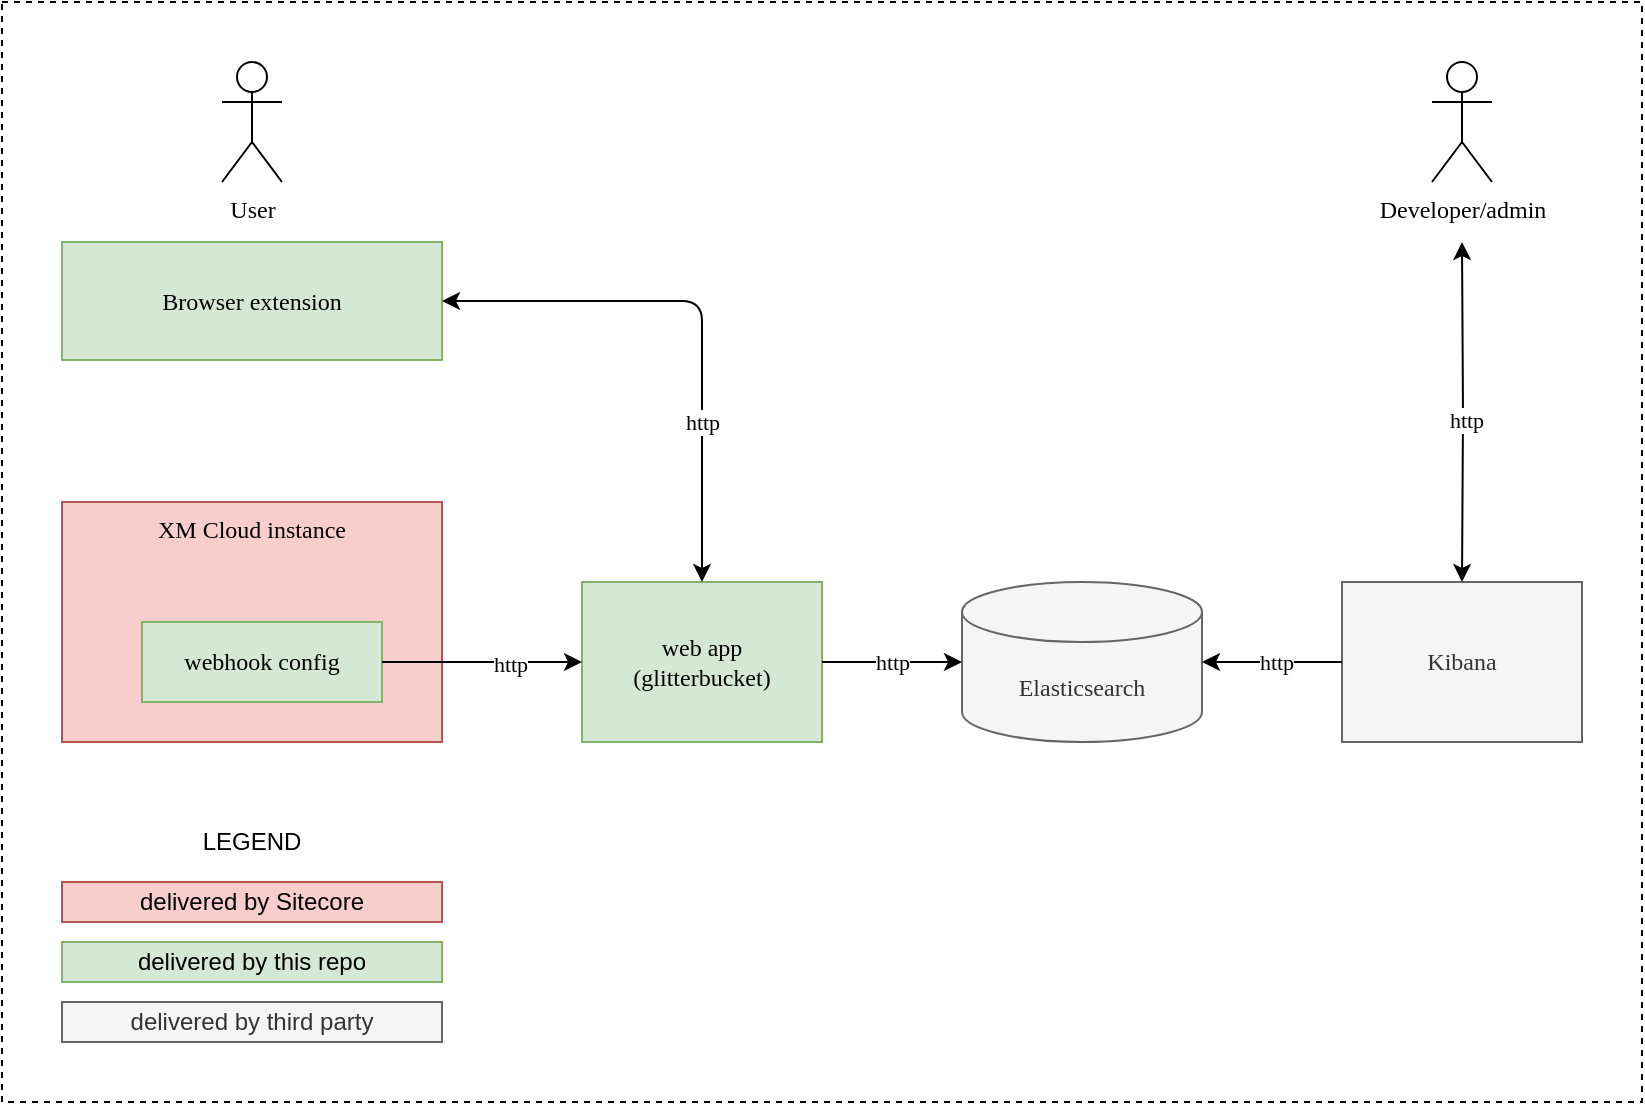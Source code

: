 <mxfile>
    <diagram id="hbv2fyIWGQB-rgWUKbhD" name="Overview">
        <mxGraphModel dx="1603" dy="1133" grid="1" gridSize="10" guides="1" tooltips="1" connect="1" arrows="1" fold="1" page="1" pageScale="1" pageWidth="1169" pageHeight="827" math="0" shadow="0">
            <root>
                <mxCell id="0"/>
                <mxCell id="1" parent="0"/>
                <mxCell id="3" value="" style="rounded=0;whiteSpace=wrap;html=1;fontFamily=Lucida Console;connectable=0;dashed=1;movable=0;recursiveResize=0;" parent="1" vertex="1">
                    <mxGeometry x="20" y="20" width="820" height="550" as="geometry"/>
                </mxCell>
                <mxCell id="7" value="Browser extension" style="rounded=0;whiteSpace=wrap;html=1;verticalAlign=middle;fillColor=#d5e8d4;strokeColor=#82b366;fontStyle=0;fontFamily=Lucida Console;" parent="3" vertex="1">
                    <mxGeometry x="30" y="120" width="190" height="59" as="geometry"/>
                </mxCell>
                <mxCell id="12" value="Elasticsearch" style="shape=cylinder3;whiteSpace=wrap;html=1;boundedLbl=1;backgroundOutline=1;size=15;sketch=0;strokeColor=#666666;fontFamily=Lucida Console;fillColor=#f5f5f5;fontColor=#333333;" parent="3" vertex="1">
                    <mxGeometry x="480" y="290" width="120" height="80" as="geometry"/>
                </mxCell>
                <mxCell id="2" value="XM Cloud instance" style="rounded=0;whiteSpace=wrap;html=1;verticalAlign=top;fillColor=#f8cecc;strokeColor=#b85450;fontStyle=0;fontFamily=Lucida Console;" parent="3" vertex="1">
                    <mxGeometry x="30" y="250" width="190" height="120" as="geometry"/>
                </mxCell>
                <mxCell id="4" value="webhook config" style="rounded=0;whiteSpace=wrap;html=1;sketch=0;strokeColor=#82b366;fontFamily=Lucida Console;fillColor=#d5e8d4;" parent="3" vertex="1">
                    <mxGeometry x="70" y="310" width="120" height="40" as="geometry"/>
                </mxCell>
                <mxCell id="5" value="web app&lt;br&gt;(glitterbucket)" style="rounded=0;whiteSpace=wrap;html=1;sketch=0;strokeColor=#82b366;fontFamily=Lucida Console;fillColor=#d5e8d4;" parent="3" vertex="1">
                    <mxGeometry x="290" y="290" width="120" height="80" as="geometry"/>
                </mxCell>
                <mxCell id="9" value="" style="edgeStyle=orthogonalEdgeStyle;html=1;fontFamily=Lucida Console;entryX=0.5;entryY=0;entryDx=0;entryDy=0;startArrow=classic;startFill=1;" parent="3" source="7" target="5" edge="1">
                    <mxGeometry relative="1" as="geometry"/>
                </mxCell>
                <mxCell id="11" value="http" style="edgeLabel;html=1;align=center;verticalAlign=middle;resizable=0;points=[];fontFamily=Lucida Console;" parent="9" vertex="1" connectable="0">
                    <mxGeometry x="0.047" y="2" relative="1" as="geometry">
                        <mxPoint x="-2" y="49" as="offset"/>
                    </mxGeometry>
                </mxCell>
                <mxCell id="6" style="edgeStyle=orthogonalEdgeStyle;html=1;exitX=1;exitY=0.5;exitDx=0;exitDy=0;entryX=0;entryY=0.5;entryDx=0;entryDy=0;fontFamily=Lucida Console;" parent="3" source="4" target="5" edge="1">
                    <mxGeometry relative="1" as="geometry"/>
                </mxCell>
                <mxCell id="10" value="http" style="edgeLabel;html=1;align=center;verticalAlign=middle;resizable=0;points=[];fontFamily=Lucida Console;" parent="6" vertex="1" connectable="0">
                    <mxGeometry x="0.276" y="-1" relative="1" as="geometry">
                        <mxPoint as="offset"/>
                    </mxGeometry>
                </mxCell>
                <mxCell id="15" style="edgeStyle=orthogonalEdgeStyle;html=1;exitX=1;exitY=0.5;exitDx=0;exitDy=0;entryX=0;entryY=0.5;entryDx=0;entryDy=0;fontFamily=Lucida Console;entryPerimeter=0;" parent="3" source="5" target="12" edge="1">
                    <mxGeometry relative="1" as="geometry">
                        <mxPoint x="480" y="409.31" as="sourcePoint"/>
                        <mxPoint x="620" y="409.31" as="targetPoint"/>
                    </mxGeometry>
                </mxCell>
                <mxCell id="16" value="http" style="edgeLabel;html=1;align=center;verticalAlign=middle;resizable=0;points=[];fontFamily=Lucida Console;" parent="15" vertex="1" connectable="0">
                    <mxGeometry x="0.276" y="-1" relative="1" as="geometry">
                        <mxPoint x="-10" y="-1" as="offset"/>
                    </mxGeometry>
                </mxCell>
                <mxCell id="18" value="Kibana" style="rounded=0;whiteSpace=wrap;html=1;sketch=0;strokeColor=#666666;fontFamily=Lucida Console;fillColor=#f5f5f5;fontColor=#333333;" parent="3" vertex="1">
                    <mxGeometry x="670" y="290" width="120" height="80" as="geometry"/>
                </mxCell>
                <mxCell id="19" style="edgeStyle=orthogonalEdgeStyle;html=1;fontFamily=Lucida Console;entryX=1;entryY=0.5;entryDx=0;entryDy=0;entryPerimeter=0;exitX=0;exitY=0.5;exitDx=0;exitDy=0;" parent="3" source="18" target="12" edge="1">
                    <mxGeometry relative="1" as="geometry">
                        <mxPoint x="630" y="350" as="sourcePoint"/>
                        <mxPoint x="740" y="430" as="targetPoint"/>
                        <Array as="points"/>
                    </mxGeometry>
                </mxCell>
                <mxCell id="20" value="http" style="edgeLabel;html=1;align=center;verticalAlign=middle;resizable=0;points=[];fontFamily=Lucida Console;" parent="19" vertex="1" connectable="0">
                    <mxGeometry x="0.276" y="-1" relative="1" as="geometry">
                        <mxPoint x="11" y="1" as="offset"/>
                    </mxGeometry>
                </mxCell>
                <mxCell id="21" value="Developer/admin" style="shape=umlActor;verticalLabelPosition=bottom;verticalAlign=top;html=1;outlineConnect=0;sketch=0;strokeColor=default;fontFamily=Lucida Console;fillColor=default;" parent="3" vertex="1">
                    <mxGeometry x="715" y="30" width="30" height="60" as="geometry"/>
                </mxCell>
                <mxCell id="22" value="" style="edgeStyle=orthogonalEdgeStyle;html=1;fontFamily=Lucida Console;entryX=0.5;entryY=0;entryDx=0;entryDy=0;startArrow=classic;startFill=1;" parent="3" target="18" edge="1">
                    <mxGeometry relative="1" as="geometry">
                        <mxPoint x="730" y="120" as="sourcePoint"/>
                        <mxPoint x="730" y="290" as="targetPoint"/>
                    </mxGeometry>
                </mxCell>
                <mxCell id="23" value="http" style="edgeLabel;html=1;align=center;verticalAlign=middle;resizable=0;points=[];fontFamily=Lucida Console;" parent="22" vertex="1" connectable="0">
                    <mxGeometry x="0.047" y="2" relative="1" as="geometry">
                        <mxPoint as="offset"/>
                    </mxGeometry>
                </mxCell>
                <mxCell id="8" value="User" style="shape=umlActor;verticalLabelPosition=bottom;verticalAlign=top;html=1;outlineConnect=0;sketch=0;strokeColor=default;fontFamily=Lucida Console;fillColor=default;" parent="3" vertex="1">
                    <mxGeometry x="110" y="30" width="30" height="60" as="geometry"/>
                </mxCell>
                <mxCell id="24" value="delivered by Sitecore" style="rounded=0;whiteSpace=wrap;html=1;fillColor=#f8cecc;strokeColor=#b85450;" parent="3" vertex="1">
                    <mxGeometry x="30" y="440" width="190" height="20" as="geometry"/>
                </mxCell>
                <mxCell id="25" value="delivered by this repo" style="rounded=0;whiteSpace=wrap;html=1;fillColor=#d5e8d4;strokeColor=#82b366;" parent="3" vertex="1">
                    <mxGeometry x="30" y="470" width="190" height="20" as="geometry"/>
                </mxCell>
                <mxCell id="27" value="LEGEND" style="text;html=1;strokeColor=none;fillColor=none;align=center;verticalAlign=middle;whiteSpace=wrap;rounded=0;" parent="3" vertex="1">
                    <mxGeometry x="30" y="410" width="190" height="20" as="geometry"/>
                </mxCell>
                <mxCell id="28" value="delivered by third party" style="rounded=0;whiteSpace=wrap;html=1;fillColor=#f5f5f5;strokeColor=#666666;fontColor=#333333;" parent="3" vertex="1">
                    <mxGeometry x="30" y="500" width="190" height="20" as="geometry"/>
                </mxCell>
            </root>
        </mxGraphModel>
    </diagram>
</mxfile>
